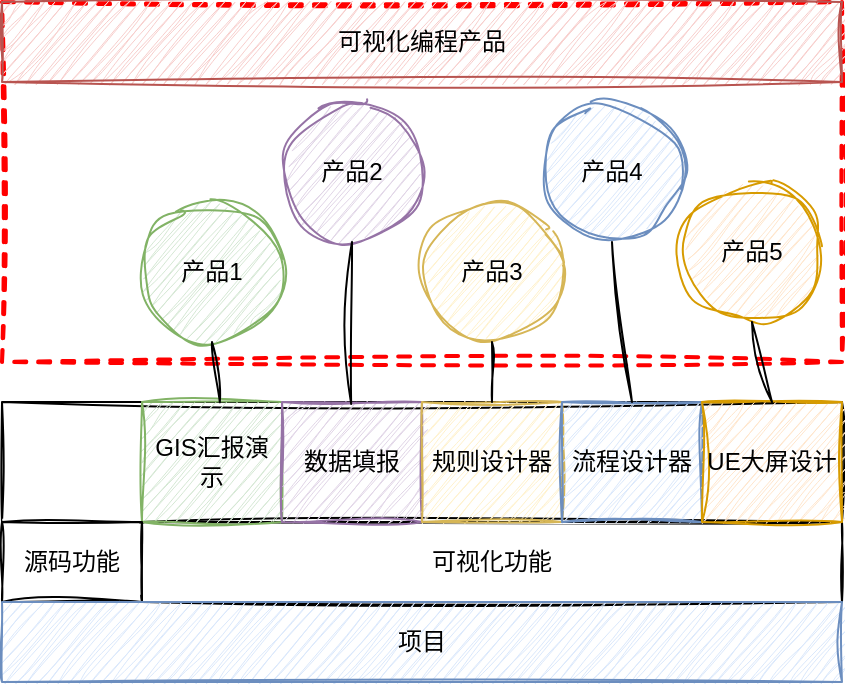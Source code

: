 <mxfile version="24.0.7" type="github">
  <diagram name="第 1 页" id="LhYoBNnIXYvUIdakrXG9">
    <mxGraphModel dx="1434" dy="790" grid="1" gridSize="10" guides="1" tooltips="1" connect="1" arrows="1" fold="1" page="1" pageScale="1" pageWidth="827" pageHeight="1169" math="0" shadow="0">
      <root>
        <mxCell id="0" />
        <mxCell id="1" parent="0" />
        <mxCell id="S3Cx6Kd6TKJNvWLihpOH-23" value="" style="rounded=0;whiteSpace=wrap;html=1;dashed=1;strokeWidth=2;strokeColor=#FF0000;fillColor=none;sketch=1;curveFitting=1;jiggle=2;" vertex="1" parent="1">
          <mxGeometry x="160" y="260" width="420" height="180" as="geometry" />
        </mxCell>
        <mxCell id="S3Cx6Kd6TKJNvWLihpOH-24" value="可视化编程产品" style="rounded=0;whiteSpace=wrap;html=1;strokeColor=#b85450;fillColor=#f8cecc;sketch=1;curveFitting=1;jiggle=2;" vertex="1" parent="1">
          <mxGeometry x="160" y="260" width="420" height="40" as="geometry" />
        </mxCell>
        <mxCell id="S3Cx6Kd6TKJNvWLihpOH-2" value="" style="rounded=0;whiteSpace=wrap;html=1;sketch=1;curveFitting=1;jiggle=2;" vertex="1" parent="1">
          <mxGeometry x="160" y="460" width="420" height="60" as="geometry" />
        </mxCell>
        <mxCell id="S3Cx6Kd6TKJNvWLihpOH-3" value="可视化功能" style="rounded=0;whiteSpace=wrap;html=1;sketch=1;curveFitting=1;jiggle=2;" vertex="1" parent="1">
          <mxGeometry x="230" y="520" width="350" height="40" as="geometry" />
        </mxCell>
        <mxCell id="S3Cx6Kd6TKJNvWLihpOH-5" value="GIS汇报演示" style="rounded=0;whiteSpace=wrap;html=1;sketch=1;curveFitting=1;jiggle=2;fillColor=#d5e8d4;strokeColor=#82b366;" vertex="1" parent="1">
          <mxGeometry x="230" y="460" width="70" height="60" as="geometry" />
        </mxCell>
        <mxCell id="S3Cx6Kd6TKJNvWLihpOH-6" value="数据填报" style="rounded=0;whiteSpace=wrap;html=1;sketch=1;curveFitting=1;jiggle=2;fillColor=#e1d5e7;strokeColor=#9673a6;" vertex="1" parent="1">
          <mxGeometry x="300" y="460" width="70" height="60" as="geometry" />
        </mxCell>
        <mxCell id="S3Cx6Kd6TKJNvWLihpOH-7" value="规则设计器" style="rounded=0;whiteSpace=wrap;html=1;sketch=1;curveFitting=1;jiggle=2;fillColor=#fff2cc;strokeColor=#d6b656;" vertex="1" parent="1">
          <mxGeometry x="370" y="460" width="70" height="60" as="geometry" />
        </mxCell>
        <mxCell id="S3Cx6Kd6TKJNvWLihpOH-8" value="流程设计器" style="rounded=0;whiteSpace=wrap;html=1;sketch=1;curveFitting=1;jiggle=2;fillColor=#dae8fc;strokeColor=#6c8ebf;" vertex="1" parent="1">
          <mxGeometry x="440" y="460" width="70" height="60" as="geometry" />
        </mxCell>
        <mxCell id="S3Cx6Kd6TKJNvWLihpOH-9" value="UE大屏设计" style="rounded=0;whiteSpace=wrap;html=1;sketch=1;curveFitting=1;jiggle=2;fillColor=#ffe6cc;strokeColor=#d79b00;" vertex="1" parent="1">
          <mxGeometry x="510" y="460" width="70" height="60" as="geometry" />
        </mxCell>
        <mxCell id="S3Cx6Kd6TKJNvWLihpOH-10" value="源码功能" style="rounded=0;whiteSpace=wrap;html=1;sketch=1;curveFitting=1;jiggle=2;" vertex="1" parent="1">
          <mxGeometry x="160" y="520" width="70" height="40" as="geometry" />
        </mxCell>
        <mxCell id="S3Cx6Kd6TKJNvWLihpOH-11" value="项目" style="rounded=0;whiteSpace=wrap;html=1;fillColor=#dae8fc;strokeColor=#6c8ebf;sketch=1;curveFitting=1;jiggle=2;" vertex="1" parent="1">
          <mxGeometry x="160" y="560" width="420" height="40" as="geometry" />
        </mxCell>
        <mxCell id="S3Cx6Kd6TKJNvWLihpOH-13" value="产品1" style="ellipse;whiteSpace=wrap;html=1;aspect=fixed;sketch=1;curveFitting=1;jiggle=2;fillColor=#d5e8d4;strokeColor=#82b366;" vertex="1" parent="1">
          <mxGeometry x="230" y="360" width="70" height="70" as="geometry" />
        </mxCell>
        <mxCell id="S3Cx6Kd6TKJNvWLihpOH-14" value="产品2" style="ellipse;whiteSpace=wrap;html=1;aspect=fixed;sketch=1;curveFitting=1;jiggle=2;fillColor=#e1d5e7;strokeColor=#9673a6;" vertex="1" parent="1">
          <mxGeometry x="300" y="310" width="70" height="70" as="geometry" />
        </mxCell>
        <mxCell id="S3Cx6Kd6TKJNvWLihpOH-15" value="产品3" style="ellipse;whiteSpace=wrap;html=1;aspect=fixed;sketch=1;curveFitting=1;jiggle=2;fillColor=#fff2cc;strokeColor=#d6b656;" vertex="1" parent="1">
          <mxGeometry x="370" y="360" width="70" height="70" as="geometry" />
        </mxCell>
        <mxCell id="S3Cx6Kd6TKJNvWLihpOH-16" value="产品4" style="ellipse;whiteSpace=wrap;html=1;aspect=fixed;sketch=1;curveFitting=1;jiggle=2;fillColor=#dae8fc;strokeColor=#6c8ebf;" vertex="1" parent="1">
          <mxGeometry x="430" y="310" width="70" height="70" as="geometry" />
        </mxCell>
        <mxCell id="S3Cx6Kd6TKJNvWLihpOH-17" value="产品5" style="ellipse;whiteSpace=wrap;html=1;aspect=fixed;sketch=1;curveFitting=1;jiggle=2;fillColor=#ffe6cc;strokeColor=#d79b00;" vertex="1" parent="1">
          <mxGeometry x="500" y="350" width="70" height="70" as="geometry" />
        </mxCell>
        <mxCell id="S3Cx6Kd6TKJNvWLihpOH-18" value="" style="endArrow=none;html=1;rounded=0;entryX=0.556;entryY=0.003;entryDx=0;entryDy=0;entryPerimeter=0;exitX=0.5;exitY=1;exitDx=0;exitDy=0;sketch=1;curveFitting=1;jiggle=2;" edge="1" parent="1" source="S3Cx6Kd6TKJNvWLihpOH-13" target="S3Cx6Kd6TKJNvWLihpOH-5">
          <mxGeometry width="50" height="50" relative="1" as="geometry">
            <mxPoint x="270" y="430" as="sourcePoint" />
            <mxPoint x="320" y="380" as="targetPoint" />
          </mxGeometry>
        </mxCell>
        <mxCell id="S3Cx6Kd6TKJNvWLihpOH-19" value="" style="endArrow=none;html=1;rounded=0;entryX=0.494;entryY=0.016;entryDx=0;entryDy=0;entryPerimeter=0;exitX=0.5;exitY=1;exitDx=0;exitDy=0;sketch=1;curveFitting=1;jiggle=2;" edge="1" parent="1" source="S3Cx6Kd6TKJNvWLihpOH-14" target="S3Cx6Kd6TKJNvWLihpOH-6">
          <mxGeometry width="50" height="50" relative="1" as="geometry">
            <mxPoint x="275" y="440" as="sourcePoint" />
            <mxPoint x="279" y="470" as="targetPoint" />
          </mxGeometry>
        </mxCell>
        <mxCell id="S3Cx6Kd6TKJNvWLihpOH-20" value="" style="endArrow=none;html=1;rounded=0;exitX=0.5;exitY=1;exitDx=0;exitDy=0;sketch=1;curveFitting=1;jiggle=2;" edge="1" parent="1" source="S3Cx6Kd6TKJNvWLihpOH-15">
          <mxGeometry width="50" height="50" relative="1" as="geometry">
            <mxPoint x="345" y="390" as="sourcePoint" />
            <mxPoint x="405" y="460" as="targetPoint" />
          </mxGeometry>
        </mxCell>
        <mxCell id="S3Cx6Kd6TKJNvWLihpOH-21" value="" style="endArrow=none;html=1;rounded=0;exitX=0.5;exitY=1;exitDx=0;exitDy=0;entryX=0.5;entryY=0;entryDx=0;entryDy=0;sketch=1;curveFitting=1;jiggle=2;" edge="1" parent="1" source="S3Cx6Kd6TKJNvWLihpOH-16" target="S3Cx6Kd6TKJNvWLihpOH-8">
          <mxGeometry width="50" height="50" relative="1" as="geometry">
            <mxPoint x="415" y="430" as="sourcePoint" />
            <mxPoint x="415" y="470" as="targetPoint" />
          </mxGeometry>
        </mxCell>
        <mxCell id="S3Cx6Kd6TKJNvWLihpOH-22" value="" style="endArrow=none;html=1;rounded=0;exitX=0.5;exitY=1;exitDx=0;exitDy=0;entryX=0.5;entryY=0;entryDx=0;entryDy=0;sketch=1;curveFitting=1;jiggle=2;" edge="1" parent="1" source="S3Cx6Kd6TKJNvWLihpOH-17" target="S3Cx6Kd6TKJNvWLihpOH-9">
          <mxGeometry width="50" height="50" relative="1" as="geometry">
            <mxPoint x="485" y="390" as="sourcePoint" />
            <mxPoint x="485" y="470" as="targetPoint" />
          </mxGeometry>
        </mxCell>
      </root>
    </mxGraphModel>
  </diagram>
</mxfile>
